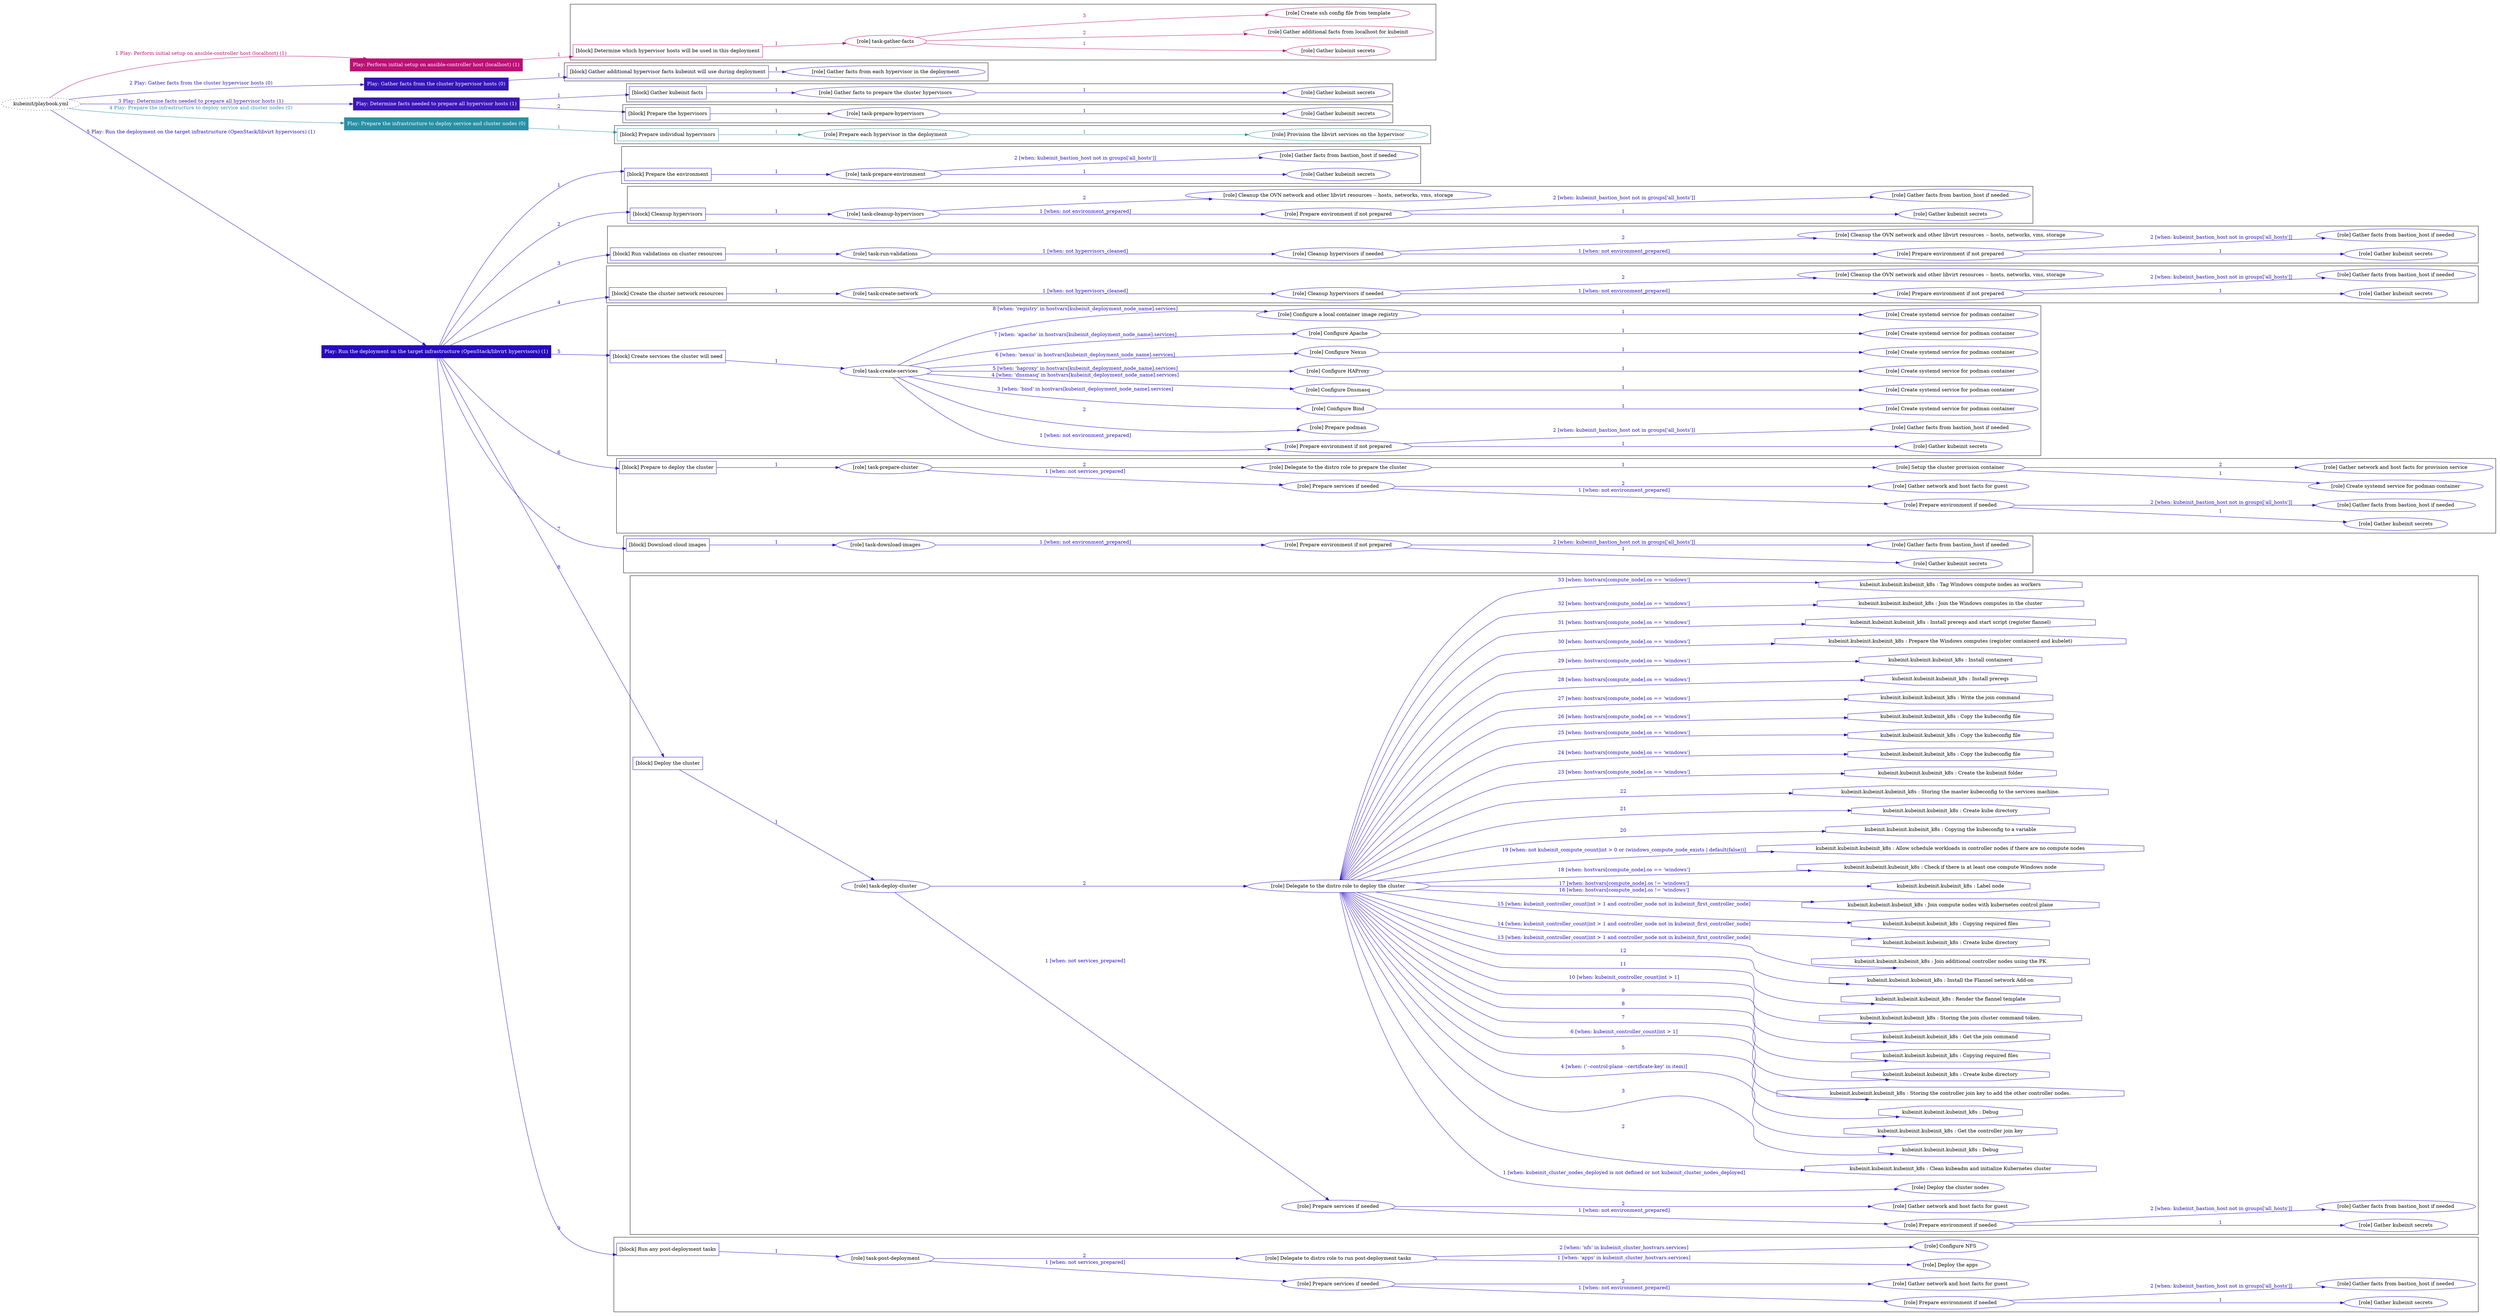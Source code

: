 digraph {
	graph [concentrate=true ordering=in rankdir=LR ratio=fill]
	edge [esep=5 sep=10]
	"kubeinit/playbook.yml" [URL="/home/runner/work/kubeinit/kubeinit/kubeinit/playbook.yml" id=playbook_7071a22e style=dotted]
	"kubeinit/playbook.yml" -> play_3b39b700 [label="1 Play: Perform initial setup on ansible-controller host (localhost) (1)" color="#be0e76" fontcolor="#be0e76" id=edge_play_3b39b700 labeltooltip="1 Play: Perform initial setup on ansible-controller host (localhost) (1)" tooltip="1 Play: Perform initial setup on ansible-controller host (localhost) (1)"]
	subgraph "Play: Perform initial setup on ansible-controller host (localhost) (1)" {
		play_3b39b700 [label="Play: Perform initial setup on ansible-controller host (localhost) (1)" URL="/home/runner/work/kubeinit/kubeinit/kubeinit/playbook.yml" color="#be0e76" fontcolor="#ffffff" id=play_3b39b700 shape=box style=filled tooltip=localhost]
		play_3b39b700 -> block_0ccc85fe [label=1 color="#be0e76" fontcolor="#be0e76" id=edge_block_0ccc85fe labeltooltip=1 tooltip=1]
		subgraph cluster_block_0ccc85fe {
			block_0ccc85fe [label="[block] Determine which hypervisor hosts will be used in this deployment" URL="/home/runner/work/kubeinit/kubeinit/kubeinit/playbook.yml" color="#be0e76" id=block_0ccc85fe labeltooltip="Determine which hypervisor hosts will be used in this deployment" shape=box tooltip="Determine which hypervisor hosts will be used in this deployment"]
			block_0ccc85fe -> role_292cb023 [label="1 " color="#be0e76" fontcolor="#be0e76" id=edge_role_292cb023 labeltooltip="1 " tooltip="1 "]
			subgraph "task-gather-facts" {
				role_292cb023 [label="[role] task-gather-facts" URL="/home/runner/work/kubeinit/kubeinit/kubeinit/playbook.yml" color="#be0e76" id=role_292cb023 tooltip="task-gather-facts"]
				role_292cb023 -> role_27fdd057 [label="1 " color="#be0e76" fontcolor="#be0e76" id=edge_role_27fdd057 labeltooltip="1 " tooltip="1 "]
				subgraph "Gather kubeinit secrets" {
					role_27fdd057 [label="[role] Gather kubeinit secrets" URL="/home/runner/.ansible/collections/ansible_collections/kubeinit/kubeinit/roles/kubeinit_prepare/tasks/build_hypervisors_group.yml" color="#be0e76" id=role_27fdd057 tooltip="Gather kubeinit secrets"]
				}
				role_292cb023 -> role_e4dfd002 [label="2 " color="#be0e76" fontcolor="#be0e76" id=edge_role_e4dfd002 labeltooltip="2 " tooltip="2 "]
				subgraph "Gather additional facts from localhost for kubeinit" {
					role_e4dfd002 [label="[role] Gather additional facts from localhost for kubeinit" URL="/home/runner/.ansible/collections/ansible_collections/kubeinit/kubeinit/roles/kubeinit_prepare/tasks/build_hypervisors_group.yml" color="#be0e76" id=role_e4dfd002 tooltip="Gather additional facts from localhost for kubeinit"]
				}
				role_292cb023 -> role_5d2e4a70 [label="3 " color="#be0e76" fontcolor="#be0e76" id=edge_role_5d2e4a70 labeltooltip="3 " tooltip="3 "]
				subgraph "Create ssh config file from template" {
					role_5d2e4a70 [label="[role] Create ssh config file from template" URL="/home/runner/.ansible/collections/ansible_collections/kubeinit/kubeinit/roles/kubeinit_prepare/tasks/build_hypervisors_group.yml" color="#be0e76" id=role_5d2e4a70 tooltip="Create ssh config file from template"]
				}
			}
		}
	}
	"kubeinit/playbook.yml" -> play_a940ad3b [label="2 Play: Gather facts from the cluster hypervisor hosts (0)" color="#3415b7" fontcolor="#3415b7" id=edge_play_a940ad3b labeltooltip="2 Play: Gather facts from the cluster hypervisor hosts (0)" tooltip="2 Play: Gather facts from the cluster hypervisor hosts (0)"]
	subgraph "Play: Gather facts from the cluster hypervisor hosts (0)" {
		play_a940ad3b [label="Play: Gather facts from the cluster hypervisor hosts (0)" URL="/home/runner/work/kubeinit/kubeinit/kubeinit/playbook.yml" color="#3415b7" fontcolor="#ffffff" id=play_a940ad3b shape=box style=filled tooltip="Play: Gather facts from the cluster hypervisor hosts (0)"]
		play_a940ad3b -> block_6fb71a78 [label=1 color="#3415b7" fontcolor="#3415b7" id=edge_block_6fb71a78 labeltooltip=1 tooltip=1]
		subgraph cluster_block_6fb71a78 {
			block_6fb71a78 [label="[block] Gather additional hypervisor facts kubeinit will use during deployment" URL="/home/runner/work/kubeinit/kubeinit/kubeinit/playbook.yml" color="#3415b7" id=block_6fb71a78 labeltooltip="Gather additional hypervisor facts kubeinit will use during deployment" shape=box tooltip="Gather additional hypervisor facts kubeinit will use during deployment"]
			block_6fb71a78 -> role_ca318b49 [label="1 " color="#3415b7" fontcolor="#3415b7" id=edge_role_ca318b49 labeltooltip="1 " tooltip="1 "]
			subgraph "Gather facts from each hypervisor in the deployment" {
				role_ca318b49 [label="[role] Gather facts from each hypervisor in the deployment" URL="/home/runner/work/kubeinit/kubeinit/kubeinit/playbook.yml" color="#3415b7" id=role_ca318b49 tooltip="Gather facts from each hypervisor in the deployment"]
			}
		}
	}
	"kubeinit/playbook.yml" -> play_9f2c411a [label="3 Play: Determine facts needed to prepare all hypervisor hosts (1)" color="#3c16b6" fontcolor="#3c16b6" id=edge_play_9f2c411a labeltooltip="3 Play: Determine facts needed to prepare all hypervisor hosts (1)" tooltip="3 Play: Determine facts needed to prepare all hypervisor hosts (1)"]
	subgraph "Play: Determine facts needed to prepare all hypervisor hosts (1)" {
		play_9f2c411a [label="Play: Determine facts needed to prepare all hypervisor hosts (1)" URL="/home/runner/work/kubeinit/kubeinit/kubeinit/playbook.yml" color="#3c16b6" fontcolor="#ffffff" id=play_9f2c411a shape=box style=filled tooltip=localhost]
		play_9f2c411a -> block_727be544 [label=1 color="#3c16b6" fontcolor="#3c16b6" id=edge_block_727be544 labeltooltip=1 tooltip=1]
		subgraph cluster_block_727be544 {
			block_727be544 [label="[block] Gather kubeinit facts" URL="/home/runner/work/kubeinit/kubeinit/kubeinit/playbook.yml" color="#3c16b6" id=block_727be544 labeltooltip="Gather kubeinit facts" shape=box tooltip="Gather kubeinit facts"]
			block_727be544 -> role_e56d1b74 [label="1 " color="#3c16b6" fontcolor="#3c16b6" id=edge_role_e56d1b74 labeltooltip="1 " tooltip="1 "]
			subgraph "Gather facts to prepare the cluster hypervisors" {
				role_e56d1b74 [label="[role] Gather facts to prepare the cluster hypervisors" URL="/home/runner/work/kubeinit/kubeinit/kubeinit/playbook.yml" color="#3c16b6" id=role_e56d1b74 tooltip="Gather facts to prepare the cluster hypervisors"]
				role_e56d1b74 -> role_3f5c336e [label="1 " color="#3c16b6" fontcolor="#3c16b6" id=edge_role_3f5c336e labeltooltip="1 " tooltip="1 "]
				subgraph "Gather kubeinit secrets" {
					role_3f5c336e [label="[role] Gather kubeinit secrets" URL="/home/runner/.ansible/collections/ansible_collections/kubeinit/kubeinit/roles/kubeinit_prepare/tasks/gather_kubeinit_facts.yml" color="#3c16b6" id=role_3f5c336e tooltip="Gather kubeinit secrets"]
				}
			}
		}
		play_9f2c411a -> block_00cc144a [label=2 color="#3c16b6" fontcolor="#3c16b6" id=edge_block_00cc144a labeltooltip=2 tooltip=2]
		subgraph cluster_block_00cc144a {
			block_00cc144a [label="[block] Prepare the hypervisors" URL="/home/runner/work/kubeinit/kubeinit/kubeinit/playbook.yml" color="#3c16b6" id=block_00cc144a labeltooltip="Prepare the hypervisors" shape=box tooltip="Prepare the hypervisors"]
			block_00cc144a -> role_eb779e4c [label="1 " color="#3c16b6" fontcolor="#3c16b6" id=edge_role_eb779e4c labeltooltip="1 " tooltip="1 "]
			subgraph "task-prepare-hypervisors" {
				role_eb779e4c [label="[role] task-prepare-hypervisors" URL="/home/runner/work/kubeinit/kubeinit/kubeinit/playbook.yml" color="#3c16b6" id=role_eb779e4c tooltip="task-prepare-hypervisors"]
				role_eb779e4c -> role_8885a06b [label="1 " color="#3c16b6" fontcolor="#3c16b6" id=edge_role_8885a06b labeltooltip="1 " tooltip="1 "]
				subgraph "Gather kubeinit secrets" {
					role_8885a06b [label="[role] Gather kubeinit secrets" URL="/home/runner/.ansible/collections/ansible_collections/kubeinit/kubeinit/roles/kubeinit_prepare/tasks/gather_kubeinit_facts.yml" color="#3c16b6" id=role_8885a06b tooltip="Gather kubeinit secrets"]
				}
			}
		}
	}
	"kubeinit/playbook.yml" -> play_fd046ba6 [label="4 Play: Prepare the infrastructure to deploy service and cluster nodes (0)" color="#2890a4" fontcolor="#2890a4" id=edge_play_fd046ba6 labeltooltip="4 Play: Prepare the infrastructure to deploy service and cluster nodes (0)" tooltip="4 Play: Prepare the infrastructure to deploy service and cluster nodes (0)"]
	subgraph "Play: Prepare the infrastructure to deploy service and cluster nodes (0)" {
		play_fd046ba6 [label="Play: Prepare the infrastructure to deploy service and cluster nodes (0)" URL="/home/runner/work/kubeinit/kubeinit/kubeinit/playbook.yml" color="#2890a4" fontcolor="#ffffff" id=play_fd046ba6 shape=box style=filled tooltip="Play: Prepare the infrastructure to deploy service and cluster nodes (0)"]
		play_fd046ba6 -> block_e15dfb07 [label=1 color="#2890a4" fontcolor="#2890a4" id=edge_block_e15dfb07 labeltooltip=1 tooltip=1]
		subgraph cluster_block_e15dfb07 {
			block_e15dfb07 [label="[block] Prepare individual hypervisors" URL="/home/runner/work/kubeinit/kubeinit/kubeinit/playbook.yml" color="#2890a4" id=block_e15dfb07 labeltooltip="Prepare individual hypervisors" shape=box tooltip="Prepare individual hypervisors"]
			block_e15dfb07 -> role_a1396fcc [label="1 " color="#2890a4" fontcolor="#2890a4" id=edge_role_a1396fcc labeltooltip="1 " tooltip="1 "]
			subgraph "Prepare each hypervisor in the deployment" {
				role_a1396fcc [label="[role] Prepare each hypervisor in the deployment" URL="/home/runner/work/kubeinit/kubeinit/kubeinit/playbook.yml" color="#2890a4" id=role_a1396fcc tooltip="Prepare each hypervisor in the deployment"]
				role_a1396fcc -> role_7cf29e1c [label="1 " color="#2890a4" fontcolor="#2890a4" id=edge_role_7cf29e1c labeltooltip="1 " tooltip="1 "]
				subgraph "Provision the libvirt services on the hypervisor" {
					role_7cf29e1c [label="[role] Provision the libvirt services on the hypervisor" URL="/home/runner/.ansible/collections/ansible_collections/kubeinit/kubeinit/roles/kubeinit_prepare/tasks/prepare_hypervisor.yml" color="#2890a4" id=role_7cf29e1c tooltip="Provision the libvirt services on the hypervisor"]
				}
			}
		}
	}
	"kubeinit/playbook.yml" -> play_05573023 [label="5 Play: Run the deployment on the target infrastructure (OpenStack/libvirt hypervisors) (1)" color="#2709c3" fontcolor="#2709c3" id=edge_play_05573023 labeltooltip="5 Play: Run the deployment on the target infrastructure (OpenStack/libvirt hypervisors) (1)" tooltip="5 Play: Run the deployment on the target infrastructure (OpenStack/libvirt hypervisors) (1)"]
	subgraph "Play: Run the deployment on the target infrastructure (OpenStack/libvirt hypervisors) (1)" {
		play_05573023 [label="Play: Run the deployment on the target infrastructure (OpenStack/libvirt hypervisors) (1)" URL="/home/runner/work/kubeinit/kubeinit/kubeinit/playbook.yml" color="#2709c3" fontcolor="#ffffff" id=play_05573023 shape=box style=filled tooltip=localhost]
		play_05573023 -> block_53dbcc31 [label=1 color="#2709c3" fontcolor="#2709c3" id=edge_block_53dbcc31 labeltooltip=1 tooltip=1]
		subgraph cluster_block_53dbcc31 {
			block_53dbcc31 [label="[block] Prepare the environment" URL="/home/runner/work/kubeinit/kubeinit/kubeinit/playbook.yml" color="#2709c3" id=block_53dbcc31 labeltooltip="Prepare the environment" shape=box tooltip="Prepare the environment"]
			block_53dbcc31 -> role_4b23f8c8 [label="1 " color="#2709c3" fontcolor="#2709c3" id=edge_role_4b23f8c8 labeltooltip="1 " tooltip="1 "]
			subgraph "task-prepare-environment" {
				role_4b23f8c8 [label="[role] task-prepare-environment" URL="/home/runner/work/kubeinit/kubeinit/kubeinit/playbook.yml" color="#2709c3" id=role_4b23f8c8 tooltip="task-prepare-environment"]
				role_4b23f8c8 -> role_c29317a1 [label="1 " color="#2709c3" fontcolor="#2709c3" id=edge_role_c29317a1 labeltooltip="1 " tooltip="1 "]
				subgraph "Gather kubeinit secrets" {
					role_c29317a1 [label="[role] Gather kubeinit secrets" URL="/home/runner/.ansible/collections/ansible_collections/kubeinit/kubeinit/roles/kubeinit_prepare/tasks/gather_kubeinit_facts.yml" color="#2709c3" id=role_c29317a1 tooltip="Gather kubeinit secrets"]
				}
				role_4b23f8c8 -> role_e027e6d3 [label="2 [when: kubeinit_bastion_host not in groups['all_hosts']]" color="#2709c3" fontcolor="#2709c3" id=edge_role_e027e6d3 labeltooltip="2 [when: kubeinit_bastion_host not in groups['all_hosts']]" tooltip="2 [when: kubeinit_bastion_host not in groups['all_hosts']]"]
				subgraph "Gather facts from bastion_host if needed" {
					role_e027e6d3 [label="[role] Gather facts from bastion_host if needed" URL="/home/runner/.ansible/collections/ansible_collections/kubeinit/kubeinit/roles/kubeinit_prepare/tasks/main.yml" color="#2709c3" id=role_e027e6d3 tooltip="Gather facts from bastion_host if needed"]
				}
			}
		}
		play_05573023 -> block_ba2c90de [label=2 color="#2709c3" fontcolor="#2709c3" id=edge_block_ba2c90de labeltooltip=2 tooltip=2]
		subgraph cluster_block_ba2c90de {
			block_ba2c90de [label="[block] Cleanup hypervisors" URL="/home/runner/work/kubeinit/kubeinit/kubeinit/playbook.yml" color="#2709c3" id=block_ba2c90de labeltooltip="Cleanup hypervisors" shape=box tooltip="Cleanup hypervisors"]
			block_ba2c90de -> role_5bfc876b [label="1 " color="#2709c3" fontcolor="#2709c3" id=edge_role_5bfc876b labeltooltip="1 " tooltip="1 "]
			subgraph "task-cleanup-hypervisors" {
				role_5bfc876b [label="[role] task-cleanup-hypervisors" URL="/home/runner/work/kubeinit/kubeinit/kubeinit/playbook.yml" color="#2709c3" id=role_5bfc876b tooltip="task-cleanup-hypervisors"]
				role_5bfc876b -> role_c3f8720c [label="1 [when: not environment_prepared]" color="#2709c3" fontcolor="#2709c3" id=edge_role_c3f8720c labeltooltip="1 [when: not environment_prepared]" tooltip="1 [when: not environment_prepared]"]
				subgraph "Prepare environment if not prepared" {
					role_c3f8720c [label="[role] Prepare environment if not prepared" URL="/home/runner/.ansible/collections/ansible_collections/kubeinit/kubeinit/roles/kubeinit_libvirt/tasks/cleanup_hypervisors.yml" color="#2709c3" id=role_c3f8720c tooltip="Prepare environment if not prepared"]
					role_c3f8720c -> role_bb85ec42 [label="1 " color="#2709c3" fontcolor="#2709c3" id=edge_role_bb85ec42 labeltooltip="1 " tooltip="1 "]
					subgraph "Gather kubeinit secrets" {
						role_bb85ec42 [label="[role] Gather kubeinit secrets" URL="/home/runner/.ansible/collections/ansible_collections/kubeinit/kubeinit/roles/kubeinit_prepare/tasks/gather_kubeinit_facts.yml" color="#2709c3" id=role_bb85ec42 tooltip="Gather kubeinit secrets"]
					}
					role_c3f8720c -> role_8a45b6d3 [label="2 [when: kubeinit_bastion_host not in groups['all_hosts']]" color="#2709c3" fontcolor="#2709c3" id=edge_role_8a45b6d3 labeltooltip="2 [when: kubeinit_bastion_host not in groups['all_hosts']]" tooltip="2 [when: kubeinit_bastion_host not in groups['all_hosts']]"]
					subgraph "Gather facts from bastion_host if needed" {
						role_8a45b6d3 [label="[role] Gather facts from bastion_host if needed" URL="/home/runner/.ansible/collections/ansible_collections/kubeinit/kubeinit/roles/kubeinit_prepare/tasks/main.yml" color="#2709c3" id=role_8a45b6d3 tooltip="Gather facts from bastion_host if needed"]
					}
				}
				role_5bfc876b -> role_5d09e3d1 [label="2 " color="#2709c3" fontcolor="#2709c3" id=edge_role_5d09e3d1 labeltooltip="2 " tooltip="2 "]
				subgraph "Cleanup the OVN network and other libvirt resources -- hosts, networks, vms, storage" {
					role_5d09e3d1 [label="[role] Cleanup the OVN network and other libvirt resources -- hosts, networks, vms, storage" URL="/home/runner/.ansible/collections/ansible_collections/kubeinit/kubeinit/roles/kubeinit_libvirt/tasks/cleanup_hypervisors.yml" color="#2709c3" id=role_5d09e3d1 tooltip="Cleanup the OVN network and other libvirt resources -- hosts, networks, vms, storage"]
				}
			}
		}
		play_05573023 -> block_a966a0ee [label=3 color="#2709c3" fontcolor="#2709c3" id=edge_block_a966a0ee labeltooltip=3 tooltip=3]
		subgraph cluster_block_a966a0ee {
			block_a966a0ee [label="[block] Run validations on cluster resources" URL="/home/runner/work/kubeinit/kubeinit/kubeinit/playbook.yml" color="#2709c3" id=block_a966a0ee labeltooltip="Run validations on cluster resources" shape=box tooltip="Run validations on cluster resources"]
			block_a966a0ee -> role_4863de1a [label="1 " color="#2709c3" fontcolor="#2709c3" id=edge_role_4863de1a labeltooltip="1 " tooltip="1 "]
			subgraph "task-run-validations" {
				role_4863de1a [label="[role] task-run-validations" URL="/home/runner/work/kubeinit/kubeinit/kubeinit/playbook.yml" color="#2709c3" id=role_4863de1a tooltip="task-run-validations"]
				role_4863de1a -> role_5f22b990 [label="1 [when: not hypervisors_cleaned]" color="#2709c3" fontcolor="#2709c3" id=edge_role_5f22b990 labeltooltip="1 [when: not hypervisors_cleaned]" tooltip="1 [when: not hypervisors_cleaned]"]
				subgraph "Cleanup hypervisors if needed" {
					role_5f22b990 [label="[role] Cleanup hypervisors if needed" URL="/home/runner/.ansible/collections/ansible_collections/kubeinit/kubeinit/roles/kubeinit_validations/tasks/main.yml" color="#2709c3" id=role_5f22b990 tooltip="Cleanup hypervisors if needed"]
					role_5f22b990 -> role_680a4aef [label="1 [when: not environment_prepared]" color="#2709c3" fontcolor="#2709c3" id=edge_role_680a4aef labeltooltip="1 [when: not environment_prepared]" tooltip="1 [when: not environment_prepared]"]
					subgraph "Prepare environment if not prepared" {
						role_680a4aef [label="[role] Prepare environment if not prepared" URL="/home/runner/.ansible/collections/ansible_collections/kubeinit/kubeinit/roles/kubeinit_libvirt/tasks/cleanup_hypervisors.yml" color="#2709c3" id=role_680a4aef tooltip="Prepare environment if not prepared"]
						role_680a4aef -> role_32a66104 [label="1 " color="#2709c3" fontcolor="#2709c3" id=edge_role_32a66104 labeltooltip="1 " tooltip="1 "]
						subgraph "Gather kubeinit secrets" {
							role_32a66104 [label="[role] Gather kubeinit secrets" URL="/home/runner/.ansible/collections/ansible_collections/kubeinit/kubeinit/roles/kubeinit_prepare/tasks/gather_kubeinit_facts.yml" color="#2709c3" id=role_32a66104 tooltip="Gather kubeinit secrets"]
						}
						role_680a4aef -> role_869adff9 [label="2 [when: kubeinit_bastion_host not in groups['all_hosts']]" color="#2709c3" fontcolor="#2709c3" id=edge_role_869adff9 labeltooltip="2 [when: kubeinit_bastion_host not in groups['all_hosts']]" tooltip="2 [when: kubeinit_bastion_host not in groups['all_hosts']]"]
						subgraph "Gather facts from bastion_host if needed" {
							role_869adff9 [label="[role] Gather facts from bastion_host if needed" URL="/home/runner/.ansible/collections/ansible_collections/kubeinit/kubeinit/roles/kubeinit_prepare/tasks/main.yml" color="#2709c3" id=role_869adff9 tooltip="Gather facts from bastion_host if needed"]
						}
					}
					role_5f22b990 -> role_d12072c3 [label="2 " color="#2709c3" fontcolor="#2709c3" id=edge_role_d12072c3 labeltooltip="2 " tooltip="2 "]
					subgraph "Cleanup the OVN network and other libvirt resources -- hosts, networks, vms, storage" {
						role_d12072c3 [label="[role] Cleanup the OVN network and other libvirt resources -- hosts, networks, vms, storage" URL="/home/runner/.ansible/collections/ansible_collections/kubeinit/kubeinit/roles/kubeinit_libvirt/tasks/cleanup_hypervisors.yml" color="#2709c3" id=role_d12072c3 tooltip="Cleanup the OVN network and other libvirt resources -- hosts, networks, vms, storage"]
					}
				}
			}
		}
		play_05573023 -> block_1e88abaf [label=4 color="#2709c3" fontcolor="#2709c3" id=edge_block_1e88abaf labeltooltip=4 tooltip=4]
		subgraph cluster_block_1e88abaf {
			block_1e88abaf [label="[block] Create the cluster network resources" URL="/home/runner/work/kubeinit/kubeinit/kubeinit/playbook.yml" color="#2709c3" id=block_1e88abaf labeltooltip="Create the cluster network resources" shape=box tooltip="Create the cluster network resources"]
			block_1e88abaf -> role_e89a7887 [label="1 " color="#2709c3" fontcolor="#2709c3" id=edge_role_e89a7887 labeltooltip="1 " tooltip="1 "]
			subgraph "task-create-network" {
				role_e89a7887 [label="[role] task-create-network" URL="/home/runner/work/kubeinit/kubeinit/kubeinit/playbook.yml" color="#2709c3" id=role_e89a7887 tooltip="task-create-network"]
				role_e89a7887 -> role_1b858f88 [label="1 [when: not hypervisors_cleaned]" color="#2709c3" fontcolor="#2709c3" id=edge_role_1b858f88 labeltooltip="1 [when: not hypervisors_cleaned]" tooltip="1 [when: not hypervisors_cleaned]"]
				subgraph "Cleanup hypervisors if needed" {
					role_1b858f88 [label="[role] Cleanup hypervisors if needed" URL="/home/runner/.ansible/collections/ansible_collections/kubeinit/kubeinit/roles/kubeinit_libvirt/tasks/create_network.yml" color="#2709c3" id=role_1b858f88 tooltip="Cleanup hypervisors if needed"]
					role_1b858f88 -> role_1fba8290 [label="1 [when: not environment_prepared]" color="#2709c3" fontcolor="#2709c3" id=edge_role_1fba8290 labeltooltip="1 [when: not environment_prepared]" tooltip="1 [when: not environment_prepared]"]
					subgraph "Prepare environment if not prepared" {
						role_1fba8290 [label="[role] Prepare environment if not prepared" URL="/home/runner/.ansible/collections/ansible_collections/kubeinit/kubeinit/roles/kubeinit_libvirt/tasks/cleanup_hypervisors.yml" color="#2709c3" id=role_1fba8290 tooltip="Prepare environment if not prepared"]
						role_1fba8290 -> role_84a0cdd0 [label="1 " color="#2709c3" fontcolor="#2709c3" id=edge_role_84a0cdd0 labeltooltip="1 " tooltip="1 "]
						subgraph "Gather kubeinit secrets" {
							role_84a0cdd0 [label="[role] Gather kubeinit secrets" URL="/home/runner/.ansible/collections/ansible_collections/kubeinit/kubeinit/roles/kubeinit_prepare/tasks/gather_kubeinit_facts.yml" color="#2709c3" id=role_84a0cdd0 tooltip="Gather kubeinit secrets"]
						}
						role_1fba8290 -> role_63c2e8b9 [label="2 [when: kubeinit_bastion_host not in groups['all_hosts']]" color="#2709c3" fontcolor="#2709c3" id=edge_role_63c2e8b9 labeltooltip="2 [when: kubeinit_bastion_host not in groups['all_hosts']]" tooltip="2 [when: kubeinit_bastion_host not in groups['all_hosts']]"]
						subgraph "Gather facts from bastion_host if needed" {
							role_63c2e8b9 [label="[role] Gather facts from bastion_host if needed" URL="/home/runner/.ansible/collections/ansible_collections/kubeinit/kubeinit/roles/kubeinit_prepare/tasks/main.yml" color="#2709c3" id=role_63c2e8b9 tooltip="Gather facts from bastion_host if needed"]
						}
					}
					role_1b858f88 -> role_a1372f65 [label="2 " color="#2709c3" fontcolor="#2709c3" id=edge_role_a1372f65 labeltooltip="2 " tooltip="2 "]
					subgraph "Cleanup the OVN network and other libvirt resources -- hosts, networks, vms, storage" {
						role_a1372f65 [label="[role] Cleanup the OVN network and other libvirt resources -- hosts, networks, vms, storage" URL="/home/runner/.ansible/collections/ansible_collections/kubeinit/kubeinit/roles/kubeinit_libvirt/tasks/cleanup_hypervisors.yml" color="#2709c3" id=role_a1372f65 tooltip="Cleanup the OVN network and other libvirt resources -- hosts, networks, vms, storage"]
					}
				}
			}
		}
		play_05573023 -> block_37afae90 [label=5 color="#2709c3" fontcolor="#2709c3" id=edge_block_37afae90 labeltooltip=5 tooltip=5]
		subgraph cluster_block_37afae90 {
			block_37afae90 [label="[block] Create services the cluster will need" URL="/home/runner/work/kubeinit/kubeinit/kubeinit/playbook.yml" color="#2709c3" id=block_37afae90 labeltooltip="Create services the cluster will need" shape=box tooltip="Create services the cluster will need"]
			block_37afae90 -> role_0e80d785 [label="1 " color="#2709c3" fontcolor="#2709c3" id=edge_role_0e80d785 labeltooltip="1 " tooltip="1 "]
			subgraph "task-create-services" {
				role_0e80d785 [label="[role] task-create-services" URL="/home/runner/work/kubeinit/kubeinit/kubeinit/playbook.yml" color="#2709c3" id=role_0e80d785 tooltip="task-create-services"]
				role_0e80d785 -> role_fccea683 [label="1 [when: not environment_prepared]" color="#2709c3" fontcolor="#2709c3" id=edge_role_fccea683 labeltooltip="1 [when: not environment_prepared]" tooltip="1 [when: not environment_prepared]"]
				subgraph "Prepare environment if not prepared" {
					role_fccea683 [label="[role] Prepare environment if not prepared" URL="/home/runner/.ansible/collections/ansible_collections/kubeinit/kubeinit/roles/kubeinit_services/tasks/main.yml" color="#2709c3" id=role_fccea683 tooltip="Prepare environment if not prepared"]
					role_fccea683 -> role_cfaab38a [label="1 " color="#2709c3" fontcolor="#2709c3" id=edge_role_cfaab38a labeltooltip="1 " tooltip="1 "]
					subgraph "Gather kubeinit secrets" {
						role_cfaab38a [label="[role] Gather kubeinit secrets" URL="/home/runner/.ansible/collections/ansible_collections/kubeinit/kubeinit/roles/kubeinit_prepare/tasks/gather_kubeinit_facts.yml" color="#2709c3" id=role_cfaab38a tooltip="Gather kubeinit secrets"]
					}
					role_fccea683 -> role_17da7029 [label="2 [when: kubeinit_bastion_host not in groups['all_hosts']]" color="#2709c3" fontcolor="#2709c3" id=edge_role_17da7029 labeltooltip="2 [when: kubeinit_bastion_host not in groups['all_hosts']]" tooltip="2 [when: kubeinit_bastion_host not in groups['all_hosts']]"]
					subgraph "Gather facts from bastion_host if needed" {
						role_17da7029 [label="[role] Gather facts from bastion_host if needed" URL="/home/runner/.ansible/collections/ansible_collections/kubeinit/kubeinit/roles/kubeinit_prepare/tasks/main.yml" color="#2709c3" id=role_17da7029 tooltip="Gather facts from bastion_host if needed"]
					}
				}
				role_0e80d785 -> role_0a81a609 [label="2 " color="#2709c3" fontcolor="#2709c3" id=edge_role_0a81a609 labeltooltip="2 " tooltip="2 "]
				subgraph "Prepare podman" {
					role_0a81a609 [label="[role] Prepare podman" URL="/home/runner/.ansible/collections/ansible_collections/kubeinit/kubeinit/roles/kubeinit_services/tasks/00_create_service_pod.yml" color="#2709c3" id=role_0a81a609 tooltip="Prepare podman"]
				}
				role_0e80d785 -> role_c67b7ff3 [label="3 [when: 'bind' in hostvars[kubeinit_deployment_node_name].services]" color="#2709c3" fontcolor="#2709c3" id=edge_role_c67b7ff3 labeltooltip="3 [when: 'bind' in hostvars[kubeinit_deployment_node_name].services]" tooltip="3 [when: 'bind' in hostvars[kubeinit_deployment_node_name].services]"]
				subgraph "Configure Bind" {
					role_c67b7ff3 [label="[role] Configure Bind" URL="/home/runner/.ansible/collections/ansible_collections/kubeinit/kubeinit/roles/kubeinit_services/tasks/start_services_containers.yml" color="#2709c3" id=role_c67b7ff3 tooltip="Configure Bind"]
					role_c67b7ff3 -> role_d783bfc9 [label="1 " color="#2709c3" fontcolor="#2709c3" id=edge_role_d783bfc9 labeltooltip="1 " tooltip="1 "]
					subgraph "Create systemd service for podman container" {
						role_d783bfc9 [label="[role] Create systemd service for podman container" URL="/home/runner/.ansible/collections/ansible_collections/kubeinit/kubeinit/roles/kubeinit_bind/tasks/main.yml" color="#2709c3" id=role_d783bfc9 tooltip="Create systemd service for podman container"]
					}
				}
				role_0e80d785 -> role_cf35010d [label="4 [when: 'dnsmasq' in hostvars[kubeinit_deployment_node_name].services]" color="#2709c3" fontcolor="#2709c3" id=edge_role_cf35010d labeltooltip="4 [when: 'dnsmasq' in hostvars[kubeinit_deployment_node_name].services]" tooltip="4 [when: 'dnsmasq' in hostvars[kubeinit_deployment_node_name].services]"]
				subgraph "Configure Dnsmasq" {
					role_cf35010d [label="[role] Configure Dnsmasq" URL="/home/runner/.ansible/collections/ansible_collections/kubeinit/kubeinit/roles/kubeinit_services/tasks/start_services_containers.yml" color="#2709c3" id=role_cf35010d tooltip="Configure Dnsmasq"]
					role_cf35010d -> role_aef7c829 [label="1 " color="#2709c3" fontcolor="#2709c3" id=edge_role_aef7c829 labeltooltip="1 " tooltip="1 "]
					subgraph "Create systemd service for podman container" {
						role_aef7c829 [label="[role] Create systemd service for podman container" URL="/home/runner/.ansible/collections/ansible_collections/kubeinit/kubeinit/roles/kubeinit_dnsmasq/tasks/main.yml" color="#2709c3" id=role_aef7c829 tooltip="Create systemd service for podman container"]
					}
				}
				role_0e80d785 -> role_e363ec58 [label="5 [when: 'haproxy' in hostvars[kubeinit_deployment_node_name].services]" color="#2709c3" fontcolor="#2709c3" id=edge_role_e363ec58 labeltooltip="5 [when: 'haproxy' in hostvars[kubeinit_deployment_node_name].services]" tooltip="5 [when: 'haproxy' in hostvars[kubeinit_deployment_node_name].services]"]
				subgraph "Configure HAProxy" {
					role_e363ec58 [label="[role] Configure HAProxy" URL="/home/runner/.ansible/collections/ansible_collections/kubeinit/kubeinit/roles/kubeinit_services/tasks/start_services_containers.yml" color="#2709c3" id=role_e363ec58 tooltip="Configure HAProxy"]
					role_e363ec58 -> role_fd6fc5fb [label="1 " color="#2709c3" fontcolor="#2709c3" id=edge_role_fd6fc5fb labeltooltip="1 " tooltip="1 "]
					subgraph "Create systemd service for podman container" {
						role_fd6fc5fb [label="[role] Create systemd service for podman container" URL="/home/runner/.ansible/collections/ansible_collections/kubeinit/kubeinit/roles/kubeinit_haproxy/tasks/main.yml" color="#2709c3" id=role_fd6fc5fb tooltip="Create systemd service for podman container"]
					}
				}
				role_0e80d785 -> role_6e82eadd [label="6 [when: 'nexus' in hostvars[kubeinit_deployment_node_name].services]" color="#2709c3" fontcolor="#2709c3" id=edge_role_6e82eadd labeltooltip="6 [when: 'nexus' in hostvars[kubeinit_deployment_node_name].services]" tooltip="6 [when: 'nexus' in hostvars[kubeinit_deployment_node_name].services]"]
				subgraph "Configure Nexus" {
					role_6e82eadd [label="[role] Configure Nexus" URL="/home/runner/.ansible/collections/ansible_collections/kubeinit/kubeinit/roles/kubeinit_services/tasks/start_services_containers.yml" color="#2709c3" id=role_6e82eadd tooltip="Configure Nexus"]
					role_6e82eadd -> role_fd132e5a [label="1 " color="#2709c3" fontcolor="#2709c3" id=edge_role_fd132e5a labeltooltip="1 " tooltip="1 "]
					subgraph "Create systemd service for podman container" {
						role_fd132e5a [label="[role] Create systemd service for podman container" URL="/home/runner/.ansible/collections/ansible_collections/kubeinit/kubeinit/roles/kubeinit_nexus/tasks/main.yml" color="#2709c3" id=role_fd132e5a tooltip="Create systemd service for podman container"]
					}
				}
				role_0e80d785 -> role_2207ffa5 [label="7 [when: 'apache' in hostvars[kubeinit_deployment_node_name].services]" color="#2709c3" fontcolor="#2709c3" id=edge_role_2207ffa5 labeltooltip="7 [when: 'apache' in hostvars[kubeinit_deployment_node_name].services]" tooltip="7 [when: 'apache' in hostvars[kubeinit_deployment_node_name].services]"]
				subgraph "Configure Apache" {
					role_2207ffa5 [label="[role] Configure Apache" URL="/home/runner/.ansible/collections/ansible_collections/kubeinit/kubeinit/roles/kubeinit_services/tasks/start_services_containers.yml" color="#2709c3" id=role_2207ffa5 tooltip="Configure Apache"]
					role_2207ffa5 -> role_ae070d19 [label="1 " color="#2709c3" fontcolor="#2709c3" id=edge_role_ae070d19 labeltooltip="1 " tooltip="1 "]
					subgraph "Create systemd service for podman container" {
						role_ae070d19 [label="[role] Create systemd service for podman container" URL="/home/runner/.ansible/collections/ansible_collections/kubeinit/kubeinit/roles/kubeinit_apache/tasks/main.yml" color="#2709c3" id=role_ae070d19 tooltip="Create systemd service for podman container"]
					}
				}
				role_0e80d785 -> role_aab5722a [label="8 [when: 'registry' in hostvars[kubeinit_deployment_node_name].services]" color="#2709c3" fontcolor="#2709c3" id=edge_role_aab5722a labeltooltip="8 [when: 'registry' in hostvars[kubeinit_deployment_node_name].services]" tooltip="8 [when: 'registry' in hostvars[kubeinit_deployment_node_name].services]"]
				subgraph "Configure a local container image registry" {
					role_aab5722a [label="[role] Configure a local container image registry" URL="/home/runner/.ansible/collections/ansible_collections/kubeinit/kubeinit/roles/kubeinit_services/tasks/start_services_containers.yml" color="#2709c3" id=role_aab5722a tooltip="Configure a local container image registry"]
					role_aab5722a -> role_57534206 [label="1 " color="#2709c3" fontcolor="#2709c3" id=edge_role_57534206 labeltooltip="1 " tooltip="1 "]
					subgraph "Create systemd service for podman container" {
						role_57534206 [label="[role] Create systemd service for podman container" URL="/home/runner/.ansible/collections/ansible_collections/kubeinit/kubeinit/roles/kubeinit_registry/tasks/main.yml" color="#2709c3" id=role_57534206 tooltip="Create systemd service for podman container"]
					}
				}
			}
		}
		play_05573023 -> block_df8e3f1c [label=6 color="#2709c3" fontcolor="#2709c3" id=edge_block_df8e3f1c labeltooltip=6 tooltip=6]
		subgraph cluster_block_df8e3f1c {
			block_df8e3f1c [label="[block] Prepare to deploy the cluster" URL="/home/runner/work/kubeinit/kubeinit/kubeinit/playbook.yml" color="#2709c3" id=block_df8e3f1c labeltooltip="Prepare to deploy the cluster" shape=box tooltip="Prepare to deploy the cluster"]
			block_df8e3f1c -> role_b31dc613 [label="1 " color="#2709c3" fontcolor="#2709c3" id=edge_role_b31dc613 labeltooltip="1 " tooltip="1 "]
			subgraph "task-prepare-cluster" {
				role_b31dc613 [label="[role] task-prepare-cluster" URL="/home/runner/work/kubeinit/kubeinit/kubeinit/playbook.yml" color="#2709c3" id=role_b31dc613 tooltip="task-prepare-cluster"]
				role_b31dc613 -> role_d829b5d7 [label="1 [when: not services_prepared]" color="#2709c3" fontcolor="#2709c3" id=edge_role_d829b5d7 labeltooltip="1 [when: not services_prepared]" tooltip="1 [when: not services_prepared]"]
				subgraph "Prepare services if needed" {
					role_d829b5d7 [label="[role] Prepare services if needed" URL="/home/runner/.ansible/collections/ansible_collections/kubeinit/kubeinit/roles/kubeinit_prepare/tasks/prepare_cluster.yml" color="#2709c3" id=role_d829b5d7 tooltip="Prepare services if needed"]
					role_d829b5d7 -> role_e01faccd [label="1 [when: not environment_prepared]" color="#2709c3" fontcolor="#2709c3" id=edge_role_e01faccd labeltooltip="1 [when: not environment_prepared]" tooltip="1 [when: not environment_prepared]"]
					subgraph "Prepare environment if needed" {
						role_e01faccd [label="[role] Prepare environment if needed" URL="/home/runner/.ansible/collections/ansible_collections/kubeinit/kubeinit/roles/kubeinit_services/tasks/prepare_services.yml" color="#2709c3" id=role_e01faccd tooltip="Prepare environment if needed"]
						role_e01faccd -> role_20866760 [label="1 " color="#2709c3" fontcolor="#2709c3" id=edge_role_20866760 labeltooltip="1 " tooltip="1 "]
						subgraph "Gather kubeinit secrets" {
							role_20866760 [label="[role] Gather kubeinit secrets" URL="/home/runner/.ansible/collections/ansible_collections/kubeinit/kubeinit/roles/kubeinit_prepare/tasks/gather_kubeinit_facts.yml" color="#2709c3" id=role_20866760 tooltip="Gather kubeinit secrets"]
						}
						role_e01faccd -> role_1525509d [label="2 [when: kubeinit_bastion_host not in groups['all_hosts']]" color="#2709c3" fontcolor="#2709c3" id=edge_role_1525509d labeltooltip="2 [when: kubeinit_bastion_host not in groups['all_hosts']]" tooltip="2 [when: kubeinit_bastion_host not in groups['all_hosts']]"]
						subgraph "Gather facts from bastion_host if needed" {
							role_1525509d [label="[role] Gather facts from bastion_host if needed" URL="/home/runner/.ansible/collections/ansible_collections/kubeinit/kubeinit/roles/kubeinit_prepare/tasks/main.yml" color="#2709c3" id=role_1525509d tooltip="Gather facts from bastion_host if needed"]
						}
					}
					role_d829b5d7 -> role_54e2ed9b [label="2 " color="#2709c3" fontcolor="#2709c3" id=edge_role_54e2ed9b labeltooltip="2 " tooltip="2 "]
					subgraph "Gather network and host facts for guest" {
						role_54e2ed9b [label="[role] Gather network and host facts for guest" URL="/home/runner/.ansible/collections/ansible_collections/kubeinit/kubeinit/roles/kubeinit_services/tasks/prepare_services.yml" color="#2709c3" id=role_54e2ed9b tooltip="Gather network and host facts for guest"]
					}
				}
				role_b31dc613 -> role_2d676eb8 [label="2 " color="#2709c3" fontcolor="#2709c3" id=edge_role_2d676eb8 labeltooltip="2 " tooltip="2 "]
				subgraph "Delegate to the distro role to prepare the cluster" {
					role_2d676eb8 [label="[role] Delegate to the distro role to prepare the cluster" URL="/home/runner/.ansible/collections/ansible_collections/kubeinit/kubeinit/roles/kubeinit_prepare/tasks/prepare_cluster.yml" color="#2709c3" id=role_2d676eb8 tooltip="Delegate to the distro role to prepare the cluster"]
					role_2d676eb8 -> role_195832d2 [label="1 " color="#2709c3" fontcolor="#2709c3" id=edge_role_195832d2 labeltooltip="1 " tooltip="1 "]
					subgraph "Setup the cluster provision container" {
						role_195832d2 [label="[role] Setup the cluster provision container" URL="/home/runner/.ansible/collections/ansible_collections/kubeinit/kubeinit/roles/kubeinit_k8s/tasks/prepare_cluster.yml" color="#2709c3" id=role_195832d2 tooltip="Setup the cluster provision container"]
						role_195832d2 -> role_ddd7a715 [label="1 " color="#2709c3" fontcolor="#2709c3" id=edge_role_ddd7a715 labeltooltip="1 " tooltip="1 "]
						subgraph "Create systemd service for podman container" {
							role_ddd7a715 [label="[role] Create systemd service for podman container" URL="/home/runner/.ansible/collections/ansible_collections/kubeinit/kubeinit/roles/kubeinit_services/tasks/create_provision_container.yml" color="#2709c3" id=role_ddd7a715 tooltip="Create systemd service for podman container"]
						}
						role_195832d2 -> role_2f41f69c [label="2 " color="#2709c3" fontcolor="#2709c3" id=edge_role_2f41f69c labeltooltip="2 " tooltip="2 "]
						subgraph "Gather network and host facts for provision service" {
							role_2f41f69c [label="[role] Gather network and host facts for provision service" URL="/home/runner/.ansible/collections/ansible_collections/kubeinit/kubeinit/roles/kubeinit_services/tasks/create_provision_container.yml" color="#2709c3" id=role_2f41f69c tooltip="Gather network and host facts for provision service"]
						}
					}
				}
			}
		}
		play_05573023 -> block_91f856d8 [label=7 color="#2709c3" fontcolor="#2709c3" id=edge_block_91f856d8 labeltooltip=7 tooltip=7]
		subgraph cluster_block_91f856d8 {
			block_91f856d8 [label="[block] Download cloud images" URL="/home/runner/work/kubeinit/kubeinit/kubeinit/playbook.yml" color="#2709c3" id=block_91f856d8 labeltooltip="Download cloud images" shape=box tooltip="Download cloud images"]
			block_91f856d8 -> role_5b715e95 [label="1 " color="#2709c3" fontcolor="#2709c3" id=edge_role_5b715e95 labeltooltip="1 " tooltip="1 "]
			subgraph "task-download-images" {
				role_5b715e95 [label="[role] task-download-images" URL="/home/runner/work/kubeinit/kubeinit/kubeinit/playbook.yml" color="#2709c3" id=role_5b715e95 tooltip="task-download-images"]
				role_5b715e95 -> role_e82eb70c [label="1 [when: not environment_prepared]" color="#2709c3" fontcolor="#2709c3" id=edge_role_e82eb70c labeltooltip="1 [when: not environment_prepared]" tooltip="1 [when: not environment_prepared]"]
				subgraph "Prepare environment if not prepared" {
					role_e82eb70c [label="[role] Prepare environment if not prepared" URL="/home/runner/.ansible/collections/ansible_collections/kubeinit/kubeinit/roles/kubeinit_libvirt/tasks/download_cloud_images.yml" color="#2709c3" id=role_e82eb70c tooltip="Prepare environment if not prepared"]
					role_e82eb70c -> role_52cfa56c [label="1 " color="#2709c3" fontcolor="#2709c3" id=edge_role_52cfa56c labeltooltip="1 " tooltip="1 "]
					subgraph "Gather kubeinit secrets" {
						role_52cfa56c [label="[role] Gather kubeinit secrets" URL="/home/runner/.ansible/collections/ansible_collections/kubeinit/kubeinit/roles/kubeinit_prepare/tasks/gather_kubeinit_facts.yml" color="#2709c3" id=role_52cfa56c tooltip="Gather kubeinit secrets"]
					}
					role_e82eb70c -> role_1aae30d8 [label="2 [when: kubeinit_bastion_host not in groups['all_hosts']]" color="#2709c3" fontcolor="#2709c3" id=edge_role_1aae30d8 labeltooltip="2 [when: kubeinit_bastion_host not in groups['all_hosts']]" tooltip="2 [when: kubeinit_bastion_host not in groups['all_hosts']]"]
					subgraph "Gather facts from bastion_host if needed" {
						role_1aae30d8 [label="[role] Gather facts from bastion_host if needed" URL="/home/runner/.ansible/collections/ansible_collections/kubeinit/kubeinit/roles/kubeinit_prepare/tasks/main.yml" color="#2709c3" id=role_1aae30d8 tooltip="Gather facts from bastion_host if needed"]
					}
				}
			}
		}
		play_05573023 -> block_8ca0cd80 [label=8 color="#2709c3" fontcolor="#2709c3" id=edge_block_8ca0cd80 labeltooltip=8 tooltip=8]
		subgraph cluster_block_8ca0cd80 {
			block_8ca0cd80 [label="[block] Deploy the cluster" URL="/home/runner/work/kubeinit/kubeinit/kubeinit/playbook.yml" color="#2709c3" id=block_8ca0cd80 labeltooltip="Deploy the cluster" shape=box tooltip="Deploy the cluster"]
			block_8ca0cd80 -> role_8f64cbef [label="1 " color="#2709c3" fontcolor="#2709c3" id=edge_role_8f64cbef labeltooltip="1 " tooltip="1 "]
			subgraph "task-deploy-cluster" {
				role_8f64cbef [label="[role] task-deploy-cluster" URL="/home/runner/work/kubeinit/kubeinit/kubeinit/playbook.yml" color="#2709c3" id=role_8f64cbef tooltip="task-deploy-cluster"]
				role_8f64cbef -> role_586b977f [label="1 [when: not services_prepared]" color="#2709c3" fontcolor="#2709c3" id=edge_role_586b977f labeltooltip="1 [when: not services_prepared]" tooltip="1 [when: not services_prepared]"]
				subgraph "Prepare services if needed" {
					role_586b977f [label="[role] Prepare services if needed" URL="/home/runner/.ansible/collections/ansible_collections/kubeinit/kubeinit/roles/kubeinit_prepare/tasks/deploy_cluster.yml" color="#2709c3" id=role_586b977f tooltip="Prepare services if needed"]
					role_586b977f -> role_742673ca [label="1 [when: not environment_prepared]" color="#2709c3" fontcolor="#2709c3" id=edge_role_742673ca labeltooltip="1 [when: not environment_prepared]" tooltip="1 [when: not environment_prepared]"]
					subgraph "Prepare environment if needed" {
						role_742673ca [label="[role] Prepare environment if needed" URL="/home/runner/.ansible/collections/ansible_collections/kubeinit/kubeinit/roles/kubeinit_services/tasks/prepare_services.yml" color="#2709c3" id=role_742673ca tooltip="Prepare environment if needed"]
						role_742673ca -> role_f0072a6d [label="1 " color="#2709c3" fontcolor="#2709c3" id=edge_role_f0072a6d labeltooltip="1 " tooltip="1 "]
						subgraph "Gather kubeinit secrets" {
							role_f0072a6d [label="[role] Gather kubeinit secrets" URL="/home/runner/.ansible/collections/ansible_collections/kubeinit/kubeinit/roles/kubeinit_prepare/tasks/gather_kubeinit_facts.yml" color="#2709c3" id=role_f0072a6d tooltip="Gather kubeinit secrets"]
						}
						role_742673ca -> role_521f5f25 [label="2 [when: kubeinit_bastion_host not in groups['all_hosts']]" color="#2709c3" fontcolor="#2709c3" id=edge_role_521f5f25 labeltooltip="2 [when: kubeinit_bastion_host not in groups['all_hosts']]" tooltip="2 [when: kubeinit_bastion_host not in groups['all_hosts']]"]
						subgraph "Gather facts from bastion_host if needed" {
							role_521f5f25 [label="[role] Gather facts from bastion_host if needed" URL="/home/runner/.ansible/collections/ansible_collections/kubeinit/kubeinit/roles/kubeinit_prepare/tasks/main.yml" color="#2709c3" id=role_521f5f25 tooltip="Gather facts from bastion_host if needed"]
						}
					}
					role_586b977f -> role_6020731f [label="2 " color="#2709c3" fontcolor="#2709c3" id=edge_role_6020731f labeltooltip="2 " tooltip="2 "]
					subgraph "Gather network and host facts for guest" {
						role_6020731f [label="[role] Gather network and host facts for guest" URL="/home/runner/.ansible/collections/ansible_collections/kubeinit/kubeinit/roles/kubeinit_services/tasks/prepare_services.yml" color="#2709c3" id=role_6020731f tooltip="Gather network and host facts for guest"]
					}
				}
				role_8f64cbef -> role_972e8f82 [label="2 " color="#2709c3" fontcolor="#2709c3" id=edge_role_972e8f82 labeltooltip="2 " tooltip="2 "]
				subgraph "Delegate to the distro role to deploy the cluster" {
					role_972e8f82 [label="[role] Delegate to the distro role to deploy the cluster" URL="/home/runner/.ansible/collections/ansible_collections/kubeinit/kubeinit/roles/kubeinit_prepare/tasks/deploy_cluster.yml" color="#2709c3" id=role_972e8f82 tooltip="Delegate to the distro role to deploy the cluster"]
					role_972e8f82 -> role_2730ecec [label="1 [when: kubeinit_cluster_nodes_deployed is not defined or not kubeinit_cluster_nodes_deployed]" color="#2709c3" fontcolor="#2709c3" id=edge_role_2730ecec labeltooltip="1 [when: kubeinit_cluster_nodes_deployed is not defined or not kubeinit_cluster_nodes_deployed]" tooltip="1 [when: kubeinit_cluster_nodes_deployed is not defined or not kubeinit_cluster_nodes_deployed]"]
					subgraph "Deploy the cluster nodes" {
						role_2730ecec [label="[role] Deploy the cluster nodes" URL="/home/runner/.ansible/collections/ansible_collections/kubeinit/kubeinit/roles/kubeinit_k8s/tasks/main.yml" color="#2709c3" id=role_2730ecec tooltip="Deploy the cluster nodes"]
					}
					task_02c1f20c [label="kubeinit.kubeinit.kubeinit_k8s : Clean kubeadm and initialize Kubernetes cluster" URL="/home/runner/.ansible/collections/ansible_collections/kubeinit/kubeinit/roles/kubeinit_k8s/tasks/main.yml" color="#2709c3" id=task_02c1f20c shape=octagon tooltip="kubeinit.kubeinit.kubeinit_k8s : Clean kubeadm and initialize Kubernetes cluster"]
					role_972e8f82 -> task_02c1f20c [label="2 " color="#2709c3" fontcolor="#2709c3" id=edge_task_02c1f20c labeltooltip="2 " tooltip="2 "]
					task_32583b73 [label="kubeinit.kubeinit.kubeinit_k8s : Debug" URL="/home/runner/.ansible/collections/ansible_collections/kubeinit/kubeinit/roles/kubeinit_k8s/tasks/main.yml" color="#2709c3" id=task_32583b73 shape=octagon tooltip="kubeinit.kubeinit.kubeinit_k8s : Debug"]
					role_972e8f82 -> task_32583b73 [label="3 " color="#2709c3" fontcolor="#2709c3" id=edge_task_32583b73 labeltooltip="3 " tooltip="3 "]
					task_e26ff1db [label="kubeinit.kubeinit.kubeinit_k8s : Get the controller join key" URL="/home/runner/.ansible/collections/ansible_collections/kubeinit/kubeinit/roles/kubeinit_k8s/tasks/main.yml" color="#2709c3" id=task_e26ff1db shape=octagon tooltip="kubeinit.kubeinit.kubeinit_k8s : Get the controller join key"]
					role_972e8f82 -> task_e26ff1db [label="4 [when: ('--control-plane --certificate-key' in item)]" color="#2709c3" fontcolor="#2709c3" id=edge_task_e26ff1db labeltooltip="4 [when: ('--control-plane --certificate-key' in item)]" tooltip="4 [when: ('--control-plane --certificate-key' in item)]"]
					task_51bc06af [label="kubeinit.kubeinit.kubeinit_k8s : Debug" URL="/home/runner/.ansible/collections/ansible_collections/kubeinit/kubeinit/roles/kubeinit_k8s/tasks/main.yml" color="#2709c3" id=task_51bc06af shape=octagon tooltip="kubeinit.kubeinit.kubeinit_k8s : Debug"]
					role_972e8f82 -> task_51bc06af [label="5 " color="#2709c3" fontcolor="#2709c3" id=edge_task_51bc06af labeltooltip="5 " tooltip="5 "]
					task_e295981e [label="kubeinit.kubeinit.kubeinit_k8s : Storing the controller join key to add the other controller nodes." URL="/home/runner/.ansible/collections/ansible_collections/kubeinit/kubeinit/roles/kubeinit_k8s/tasks/main.yml" color="#2709c3" id=task_e295981e shape=octagon tooltip="kubeinit.kubeinit.kubeinit_k8s : Storing the controller join key to add the other controller nodes."]
					role_972e8f82 -> task_e295981e [label="6 [when: kubeinit_controller_count|int > 1]" color="#2709c3" fontcolor="#2709c3" id=edge_task_e295981e labeltooltip="6 [when: kubeinit_controller_count|int > 1]" tooltip="6 [when: kubeinit_controller_count|int > 1]"]
					task_83f9493f [label="kubeinit.kubeinit.kubeinit_k8s : Create kube directory" URL="/home/runner/.ansible/collections/ansible_collections/kubeinit/kubeinit/roles/kubeinit_k8s/tasks/main.yml" color="#2709c3" id=task_83f9493f shape=octagon tooltip="kubeinit.kubeinit.kubeinit_k8s : Create kube directory"]
					role_972e8f82 -> task_83f9493f [label="7 " color="#2709c3" fontcolor="#2709c3" id=edge_task_83f9493f labeltooltip="7 " tooltip="7 "]
					task_723fa79e [label="kubeinit.kubeinit.kubeinit_k8s : Copying required files" URL="/home/runner/.ansible/collections/ansible_collections/kubeinit/kubeinit/roles/kubeinit_k8s/tasks/main.yml" color="#2709c3" id=task_723fa79e shape=octagon tooltip="kubeinit.kubeinit.kubeinit_k8s : Copying required files"]
					role_972e8f82 -> task_723fa79e [label="8 " color="#2709c3" fontcolor="#2709c3" id=edge_task_723fa79e labeltooltip="8 " tooltip="8 "]
					task_9e6e746b [label="kubeinit.kubeinit.kubeinit_k8s : Get the join command" URL="/home/runner/.ansible/collections/ansible_collections/kubeinit/kubeinit/roles/kubeinit_k8s/tasks/main.yml" color="#2709c3" id=task_9e6e746b shape=octagon tooltip="kubeinit.kubeinit.kubeinit_k8s : Get the join command"]
					role_972e8f82 -> task_9e6e746b [label="9 " color="#2709c3" fontcolor="#2709c3" id=edge_task_9e6e746b labeltooltip="9 " tooltip="9 "]
					task_5fc72294 [label="kubeinit.kubeinit.kubeinit_k8s : Storing the join cluster command token." URL="/home/runner/.ansible/collections/ansible_collections/kubeinit/kubeinit/roles/kubeinit_k8s/tasks/main.yml" color="#2709c3" id=task_5fc72294 shape=octagon tooltip="kubeinit.kubeinit.kubeinit_k8s : Storing the join cluster command token."]
					role_972e8f82 -> task_5fc72294 [label="10 [when: kubeinit_controller_count|int > 1]" color="#2709c3" fontcolor="#2709c3" id=edge_task_5fc72294 labeltooltip="10 [when: kubeinit_controller_count|int > 1]" tooltip="10 [when: kubeinit_controller_count|int > 1]"]
					task_7fe67ea2 [label="kubeinit.kubeinit.kubeinit_k8s : Render the flannel template" URL="/home/runner/.ansible/collections/ansible_collections/kubeinit/kubeinit/roles/kubeinit_k8s/tasks/main.yml" color="#2709c3" id=task_7fe67ea2 shape=octagon tooltip="kubeinit.kubeinit.kubeinit_k8s : Render the flannel template"]
					role_972e8f82 -> task_7fe67ea2 [label="11 " color="#2709c3" fontcolor="#2709c3" id=edge_task_7fe67ea2 labeltooltip="11 " tooltip="11 "]
					task_3ac6675b [label="kubeinit.kubeinit.kubeinit_k8s : Install the Flannel network Add-on" URL="/home/runner/.ansible/collections/ansible_collections/kubeinit/kubeinit/roles/kubeinit_k8s/tasks/main.yml" color="#2709c3" id=task_3ac6675b shape=octagon tooltip="kubeinit.kubeinit.kubeinit_k8s : Install the Flannel network Add-on"]
					role_972e8f82 -> task_3ac6675b [label="12 " color="#2709c3" fontcolor="#2709c3" id=edge_task_3ac6675b labeltooltip="12 " tooltip="12 "]
					task_9cf6d797 [label="kubeinit.kubeinit.kubeinit_k8s : Join additional controller nodes using the PK" URL="/home/runner/.ansible/collections/ansible_collections/kubeinit/kubeinit/roles/kubeinit_k8s/tasks/main.yml" color="#2709c3" id=task_9cf6d797 shape=octagon tooltip="kubeinit.kubeinit.kubeinit_k8s : Join additional controller nodes using the PK"]
					role_972e8f82 -> task_9cf6d797 [label="13 [when: kubeinit_controller_count|int > 1 and controller_node not in kubeinit_first_controller_node]" color="#2709c3" fontcolor="#2709c3" id=edge_task_9cf6d797 labeltooltip="13 [when: kubeinit_controller_count|int > 1 and controller_node not in kubeinit_first_controller_node]" tooltip="13 [when: kubeinit_controller_count|int > 1 and controller_node not in kubeinit_first_controller_node]"]
					task_ec9c4c54 [label="kubeinit.kubeinit.kubeinit_k8s : Create kube directory" URL="/home/runner/.ansible/collections/ansible_collections/kubeinit/kubeinit/roles/kubeinit_k8s/tasks/main.yml" color="#2709c3" id=task_ec9c4c54 shape=octagon tooltip="kubeinit.kubeinit.kubeinit_k8s : Create kube directory"]
					role_972e8f82 -> task_ec9c4c54 [label="14 [when: kubeinit_controller_count|int > 1 and controller_node not in kubeinit_first_controller_node]" color="#2709c3" fontcolor="#2709c3" id=edge_task_ec9c4c54 labeltooltip="14 [when: kubeinit_controller_count|int > 1 and controller_node not in kubeinit_first_controller_node]" tooltip="14 [when: kubeinit_controller_count|int > 1 and controller_node not in kubeinit_first_controller_node]"]
					task_b7367c1a [label="kubeinit.kubeinit.kubeinit_k8s : Copying required files" URL="/home/runner/.ansible/collections/ansible_collections/kubeinit/kubeinit/roles/kubeinit_k8s/tasks/main.yml" color="#2709c3" id=task_b7367c1a shape=octagon tooltip="kubeinit.kubeinit.kubeinit_k8s : Copying required files"]
					role_972e8f82 -> task_b7367c1a [label="15 [when: kubeinit_controller_count|int > 1 and controller_node not in kubeinit_first_controller_node]" color="#2709c3" fontcolor="#2709c3" id=edge_task_b7367c1a labeltooltip="15 [when: kubeinit_controller_count|int > 1 and controller_node not in kubeinit_first_controller_node]" tooltip="15 [when: kubeinit_controller_count|int > 1 and controller_node not in kubeinit_first_controller_node]"]
					task_0dcb0c0e [label="kubeinit.kubeinit.kubeinit_k8s : Join compute nodes with kubernetes control plane" URL="/home/runner/.ansible/collections/ansible_collections/kubeinit/kubeinit/roles/kubeinit_k8s/tasks/main.yml" color="#2709c3" id=task_0dcb0c0e shape=octagon tooltip="kubeinit.kubeinit.kubeinit_k8s : Join compute nodes with kubernetes control plane"]
					role_972e8f82 -> task_0dcb0c0e [label="16 [when: hostvars[compute_node].os != 'windows']" color="#2709c3" fontcolor="#2709c3" id=edge_task_0dcb0c0e labeltooltip="16 [when: hostvars[compute_node].os != 'windows']" tooltip="16 [when: hostvars[compute_node].os != 'windows']"]
					task_fb78637c [label="kubeinit.kubeinit.kubeinit_k8s : Label node" URL="/home/runner/.ansible/collections/ansible_collections/kubeinit/kubeinit/roles/kubeinit_k8s/tasks/main.yml" color="#2709c3" id=task_fb78637c shape=octagon tooltip="kubeinit.kubeinit.kubeinit_k8s : Label node"]
					role_972e8f82 -> task_fb78637c [label="17 [when: hostvars[compute_node].os != 'windows']" color="#2709c3" fontcolor="#2709c3" id=edge_task_fb78637c labeltooltip="17 [when: hostvars[compute_node].os != 'windows']" tooltip="17 [when: hostvars[compute_node].os != 'windows']"]
					task_d8679510 [label="kubeinit.kubeinit.kubeinit_k8s : Check if there is at least one compute Windows node" URL="/home/runner/.ansible/collections/ansible_collections/kubeinit/kubeinit/roles/kubeinit_k8s/tasks/main.yml" color="#2709c3" id=task_d8679510 shape=octagon tooltip="kubeinit.kubeinit.kubeinit_k8s : Check if there is at least one compute Windows node"]
					role_972e8f82 -> task_d8679510 [label="18 [when: hostvars[compute_node].os == 'windows']" color="#2709c3" fontcolor="#2709c3" id=edge_task_d8679510 labeltooltip="18 [when: hostvars[compute_node].os == 'windows']" tooltip="18 [when: hostvars[compute_node].os == 'windows']"]
					task_e2dd6e95 [label="kubeinit.kubeinit.kubeinit_k8s : Allow schedule workloads in controller nodes if there are no compute nodes" URL="/home/runner/.ansible/collections/ansible_collections/kubeinit/kubeinit/roles/kubeinit_k8s/tasks/main.yml" color="#2709c3" id=task_e2dd6e95 shape=octagon tooltip="kubeinit.kubeinit.kubeinit_k8s : Allow schedule workloads in controller nodes if there are no compute nodes"]
					role_972e8f82 -> task_e2dd6e95 [label="19 [when: not kubeinit_compute_count|int > 0 or (windows_compute_node_exists | default(false))]" color="#2709c3" fontcolor="#2709c3" id=edge_task_e2dd6e95 labeltooltip="19 [when: not kubeinit_compute_count|int > 0 or (windows_compute_node_exists | default(false))]" tooltip="19 [when: not kubeinit_compute_count|int > 0 or (windows_compute_node_exists | default(false))]"]
					task_b5aeb279 [label="kubeinit.kubeinit.kubeinit_k8s : Copying the kubeconfig to a variable" URL="/home/runner/.ansible/collections/ansible_collections/kubeinit/kubeinit/roles/kubeinit_k8s/tasks/main.yml" color="#2709c3" id=task_b5aeb279 shape=octagon tooltip="kubeinit.kubeinit.kubeinit_k8s : Copying the kubeconfig to a variable"]
					role_972e8f82 -> task_b5aeb279 [label="20 " color="#2709c3" fontcolor="#2709c3" id=edge_task_b5aeb279 labeltooltip="20 " tooltip="20 "]
					task_e8c2d62e [label="kubeinit.kubeinit.kubeinit_k8s : Create kube directory" URL="/home/runner/.ansible/collections/ansible_collections/kubeinit/kubeinit/roles/kubeinit_k8s/tasks/main.yml" color="#2709c3" id=task_e8c2d62e shape=octagon tooltip="kubeinit.kubeinit.kubeinit_k8s : Create kube directory"]
					role_972e8f82 -> task_e8c2d62e [label="21 " color="#2709c3" fontcolor="#2709c3" id=edge_task_e8c2d62e labeltooltip="21 " tooltip="21 "]
					task_6a4afdf7 [label="kubeinit.kubeinit.kubeinit_k8s : Storing the master kubeconfig to the services machine." URL="/home/runner/.ansible/collections/ansible_collections/kubeinit/kubeinit/roles/kubeinit_k8s/tasks/main.yml" color="#2709c3" id=task_6a4afdf7 shape=octagon tooltip="kubeinit.kubeinit.kubeinit_k8s : Storing the master kubeconfig to the services machine."]
					role_972e8f82 -> task_6a4afdf7 [label="22 " color="#2709c3" fontcolor="#2709c3" id=edge_task_6a4afdf7 labeltooltip="22 " tooltip="22 "]
					task_87ac6c33 [label="kubeinit.kubeinit.kubeinit_k8s : Create the kubeinit folder" URL="/home/runner/.ansible/collections/ansible_collections/kubeinit/kubeinit/roles/kubeinit_k8s/tasks/main.yml" color="#2709c3" id=task_87ac6c33 shape=octagon tooltip="kubeinit.kubeinit.kubeinit_k8s : Create the kubeinit folder"]
					role_972e8f82 -> task_87ac6c33 [label="23 [when: hostvars[compute_node].os == 'windows']" color="#2709c3" fontcolor="#2709c3" id=edge_task_87ac6c33 labeltooltip="23 [when: hostvars[compute_node].os == 'windows']" tooltip="23 [when: hostvars[compute_node].os == 'windows']"]
					task_cefe03e2 [label="kubeinit.kubeinit.kubeinit_k8s : Copy the kubeconfig file" URL="/home/runner/.ansible/collections/ansible_collections/kubeinit/kubeinit/roles/kubeinit_k8s/tasks/main.yml" color="#2709c3" id=task_cefe03e2 shape=octagon tooltip="kubeinit.kubeinit.kubeinit_k8s : Copy the kubeconfig file"]
					role_972e8f82 -> task_cefe03e2 [label="24 [when: hostvars[compute_node].os == 'windows']" color="#2709c3" fontcolor="#2709c3" id=edge_task_cefe03e2 labeltooltip="24 [when: hostvars[compute_node].os == 'windows']" tooltip="24 [when: hostvars[compute_node].os == 'windows']"]
					task_1d3bcdbb [label="kubeinit.kubeinit.kubeinit_k8s : Copy the kubeconfig file" URL="/home/runner/.ansible/collections/ansible_collections/kubeinit/kubeinit/roles/kubeinit_k8s/tasks/main.yml" color="#2709c3" id=task_1d3bcdbb shape=octagon tooltip="kubeinit.kubeinit.kubeinit_k8s : Copy the kubeconfig file"]
					role_972e8f82 -> task_1d3bcdbb [label="25 [when: hostvars[compute_node].os == 'windows']" color="#2709c3" fontcolor="#2709c3" id=edge_task_1d3bcdbb labeltooltip="25 [when: hostvars[compute_node].os == 'windows']" tooltip="25 [when: hostvars[compute_node].os == 'windows']"]
					task_c2729f23 [label="kubeinit.kubeinit.kubeinit_k8s : Copy the kubeconfig file" URL="/home/runner/.ansible/collections/ansible_collections/kubeinit/kubeinit/roles/kubeinit_k8s/tasks/main.yml" color="#2709c3" id=task_c2729f23 shape=octagon tooltip="kubeinit.kubeinit.kubeinit_k8s : Copy the kubeconfig file"]
					role_972e8f82 -> task_c2729f23 [label="26 [when: hostvars[compute_node].os == 'windows']" color="#2709c3" fontcolor="#2709c3" id=edge_task_c2729f23 labeltooltip="26 [when: hostvars[compute_node].os == 'windows']" tooltip="26 [when: hostvars[compute_node].os == 'windows']"]
					task_89b9868f [label="kubeinit.kubeinit.kubeinit_k8s : Write the join command" URL="/home/runner/.ansible/collections/ansible_collections/kubeinit/kubeinit/roles/kubeinit_k8s/tasks/main.yml" color="#2709c3" id=task_89b9868f shape=octagon tooltip="kubeinit.kubeinit.kubeinit_k8s : Write the join command"]
					role_972e8f82 -> task_89b9868f [label="27 [when: hostvars[compute_node].os == 'windows']" color="#2709c3" fontcolor="#2709c3" id=edge_task_89b9868f labeltooltip="27 [when: hostvars[compute_node].os == 'windows']" tooltip="27 [when: hostvars[compute_node].os == 'windows']"]
					task_36db0bf2 [label="kubeinit.kubeinit.kubeinit_k8s : Install prereqs" URL="/home/runner/.ansible/collections/ansible_collections/kubeinit/kubeinit/roles/kubeinit_k8s/tasks/main.yml" color="#2709c3" id=task_36db0bf2 shape=octagon tooltip="kubeinit.kubeinit.kubeinit_k8s : Install prereqs"]
					role_972e8f82 -> task_36db0bf2 [label="28 [when: hostvars[compute_node].os == 'windows']" color="#2709c3" fontcolor="#2709c3" id=edge_task_36db0bf2 labeltooltip="28 [when: hostvars[compute_node].os == 'windows']" tooltip="28 [when: hostvars[compute_node].os == 'windows']"]
					task_c3f18d97 [label="kubeinit.kubeinit.kubeinit_k8s : Install containerd" URL="/home/runner/.ansible/collections/ansible_collections/kubeinit/kubeinit/roles/kubeinit_k8s/tasks/main.yml" color="#2709c3" id=task_c3f18d97 shape=octagon tooltip="kubeinit.kubeinit.kubeinit_k8s : Install containerd"]
					role_972e8f82 -> task_c3f18d97 [label="29 [when: hostvars[compute_node].os == 'windows']" color="#2709c3" fontcolor="#2709c3" id=edge_task_c3f18d97 labeltooltip="29 [when: hostvars[compute_node].os == 'windows']" tooltip="29 [when: hostvars[compute_node].os == 'windows']"]
					task_16711af2 [label="kubeinit.kubeinit.kubeinit_k8s : Prepare the Windows computes (register containerd and kubelet)" URL="/home/runner/.ansible/collections/ansible_collections/kubeinit/kubeinit/roles/kubeinit_k8s/tasks/main.yml" color="#2709c3" id=task_16711af2 shape=octagon tooltip="kubeinit.kubeinit.kubeinit_k8s : Prepare the Windows computes (register containerd and kubelet)"]
					role_972e8f82 -> task_16711af2 [label="30 [when: hostvars[compute_node].os == 'windows']" color="#2709c3" fontcolor="#2709c3" id=edge_task_16711af2 labeltooltip="30 [when: hostvars[compute_node].os == 'windows']" tooltip="30 [when: hostvars[compute_node].os == 'windows']"]
					task_f7085561 [label="kubeinit.kubeinit.kubeinit_k8s : Install prereqs and start script (register flannel)" URL="/home/runner/.ansible/collections/ansible_collections/kubeinit/kubeinit/roles/kubeinit_k8s/tasks/main.yml" color="#2709c3" id=task_f7085561 shape=octagon tooltip="kubeinit.kubeinit.kubeinit_k8s : Install prereqs and start script (register flannel)"]
					role_972e8f82 -> task_f7085561 [label="31 [when: hostvars[compute_node].os == 'windows']" color="#2709c3" fontcolor="#2709c3" id=edge_task_f7085561 labeltooltip="31 [when: hostvars[compute_node].os == 'windows']" tooltip="31 [when: hostvars[compute_node].os == 'windows']"]
					task_3cb83bb7 [label="kubeinit.kubeinit.kubeinit_k8s : Join the Windows computes in the cluster" URL="/home/runner/.ansible/collections/ansible_collections/kubeinit/kubeinit/roles/kubeinit_k8s/tasks/main.yml" color="#2709c3" id=task_3cb83bb7 shape=octagon tooltip="kubeinit.kubeinit.kubeinit_k8s : Join the Windows computes in the cluster"]
					role_972e8f82 -> task_3cb83bb7 [label="32 [when: hostvars[compute_node].os == 'windows']" color="#2709c3" fontcolor="#2709c3" id=edge_task_3cb83bb7 labeltooltip="32 [when: hostvars[compute_node].os == 'windows']" tooltip="32 [when: hostvars[compute_node].os == 'windows']"]
					task_556770a0 [label="kubeinit.kubeinit.kubeinit_k8s : Tag Windows compute nodes as workers" URL="/home/runner/.ansible/collections/ansible_collections/kubeinit/kubeinit/roles/kubeinit_k8s/tasks/main.yml" color="#2709c3" id=task_556770a0 shape=octagon tooltip="kubeinit.kubeinit.kubeinit_k8s : Tag Windows compute nodes as workers"]
					role_972e8f82 -> task_556770a0 [label="33 [when: hostvars[compute_node].os == 'windows']" color="#2709c3" fontcolor="#2709c3" id=edge_task_556770a0 labeltooltip="33 [when: hostvars[compute_node].os == 'windows']" tooltip="33 [when: hostvars[compute_node].os == 'windows']"]
				}
			}
		}
		play_05573023 -> block_74b5620c [label=9 color="#2709c3" fontcolor="#2709c3" id=edge_block_74b5620c labeltooltip=9 tooltip=9]
		subgraph cluster_block_74b5620c {
			block_74b5620c [label="[block] Run any post-deployment tasks" URL="/home/runner/work/kubeinit/kubeinit/kubeinit/playbook.yml" color="#2709c3" id=block_74b5620c labeltooltip="Run any post-deployment tasks" shape=box tooltip="Run any post-deployment tasks"]
			block_74b5620c -> role_b92147ae [label="1 " color="#2709c3" fontcolor="#2709c3" id=edge_role_b92147ae labeltooltip="1 " tooltip="1 "]
			subgraph "task-post-deployment" {
				role_b92147ae [label="[role] task-post-deployment" URL="/home/runner/work/kubeinit/kubeinit/kubeinit/playbook.yml" color="#2709c3" id=role_b92147ae tooltip="task-post-deployment"]
				role_b92147ae -> role_e695a0df [label="1 [when: not services_prepared]" color="#2709c3" fontcolor="#2709c3" id=edge_role_e695a0df labeltooltip="1 [when: not services_prepared]" tooltip="1 [when: not services_prepared]"]
				subgraph "Prepare services if needed" {
					role_e695a0df [label="[role] Prepare services if needed" URL="/home/runner/.ansible/collections/ansible_collections/kubeinit/kubeinit/roles/kubeinit_prepare/tasks/post_deployment.yml" color="#2709c3" id=role_e695a0df tooltip="Prepare services if needed"]
					role_e695a0df -> role_9c739e5b [label="1 [when: not environment_prepared]" color="#2709c3" fontcolor="#2709c3" id=edge_role_9c739e5b labeltooltip="1 [when: not environment_prepared]" tooltip="1 [when: not environment_prepared]"]
					subgraph "Prepare environment if needed" {
						role_9c739e5b [label="[role] Prepare environment if needed" URL="/home/runner/.ansible/collections/ansible_collections/kubeinit/kubeinit/roles/kubeinit_services/tasks/prepare_services.yml" color="#2709c3" id=role_9c739e5b tooltip="Prepare environment if needed"]
						role_9c739e5b -> role_64021d94 [label="1 " color="#2709c3" fontcolor="#2709c3" id=edge_role_64021d94 labeltooltip="1 " tooltip="1 "]
						subgraph "Gather kubeinit secrets" {
							role_64021d94 [label="[role] Gather kubeinit secrets" URL="/home/runner/.ansible/collections/ansible_collections/kubeinit/kubeinit/roles/kubeinit_prepare/tasks/gather_kubeinit_facts.yml" color="#2709c3" id=role_64021d94 tooltip="Gather kubeinit secrets"]
						}
						role_9c739e5b -> role_2b6f7574 [label="2 [when: kubeinit_bastion_host not in groups['all_hosts']]" color="#2709c3" fontcolor="#2709c3" id=edge_role_2b6f7574 labeltooltip="2 [when: kubeinit_bastion_host not in groups['all_hosts']]" tooltip="2 [when: kubeinit_bastion_host not in groups['all_hosts']]"]
						subgraph "Gather facts from bastion_host if needed" {
							role_2b6f7574 [label="[role] Gather facts from bastion_host if needed" URL="/home/runner/.ansible/collections/ansible_collections/kubeinit/kubeinit/roles/kubeinit_prepare/tasks/main.yml" color="#2709c3" id=role_2b6f7574 tooltip="Gather facts from bastion_host if needed"]
						}
					}
					role_e695a0df -> role_c3c60d8e [label="2 " color="#2709c3" fontcolor="#2709c3" id=edge_role_c3c60d8e labeltooltip="2 " tooltip="2 "]
					subgraph "Gather network and host facts for guest" {
						role_c3c60d8e [label="[role] Gather network and host facts for guest" URL="/home/runner/.ansible/collections/ansible_collections/kubeinit/kubeinit/roles/kubeinit_services/tasks/prepare_services.yml" color="#2709c3" id=role_c3c60d8e tooltip="Gather network and host facts for guest"]
					}
				}
				role_b92147ae -> role_d49a27ef [label="2 " color="#2709c3" fontcolor="#2709c3" id=edge_role_d49a27ef labeltooltip="2 " tooltip="2 "]
				subgraph "Delegate to distro role to run post-deployment tasks" {
					role_d49a27ef [label="[role] Delegate to distro role to run post-deployment tasks" URL="/home/runner/.ansible/collections/ansible_collections/kubeinit/kubeinit/roles/kubeinit_prepare/tasks/post_deployment.yml" color="#2709c3" id=role_d49a27ef tooltip="Delegate to distro role to run post-deployment tasks"]
					role_d49a27ef -> role_f15a5246 [label="1 [when: 'apps' in kubeinit_cluster_hostvars.services]" color="#2709c3" fontcolor="#2709c3" id=edge_role_f15a5246 labeltooltip="1 [when: 'apps' in kubeinit_cluster_hostvars.services]" tooltip="1 [when: 'apps' in kubeinit_cluster_hostvars.services]"]
					subgraph "Deploy the apps" {
						role_f15a5246 [label="[role] Deploy the apps" URL="/home/runner/.ansible/collections/ansible_collections/kubeinit/kubeinit/roles/kubeinit_k8s/tasks/post_deployment_tasks.yml" color="#2709c3" id=role_f15a5246 tooltip="Deploy the apps"]
					}
					role_d49a27ef -> role_9e5eb7d6 [label="2 [when: 'nfs' in kubeinit_cluster_hostvars.services]" color="#2709c3" fontcolor="#2709c3" id=edge_role_9e5eb7d6 labeltooltip="2 [when: 'nfs' in kubeinit_cluster_hostvars.services]" tooltip="2 [when: 'nfs' in kubeinit_cluster_hostvars.services]"]
					subgraph "Configure NFS" {
						role_9e5eb7d6 [label="[role] Configure NFS" URL="/home/runner/.ansible/collections/ansible_collections/kubeinit/kubeinit/roles/kubeinit_k8s/tasks/post_deployment_tasks.yml" color="#2709c3" id=role_9e5eb7d6 tooltip="Configure NFS"]
					}
				}
			}
		}
	}
}
